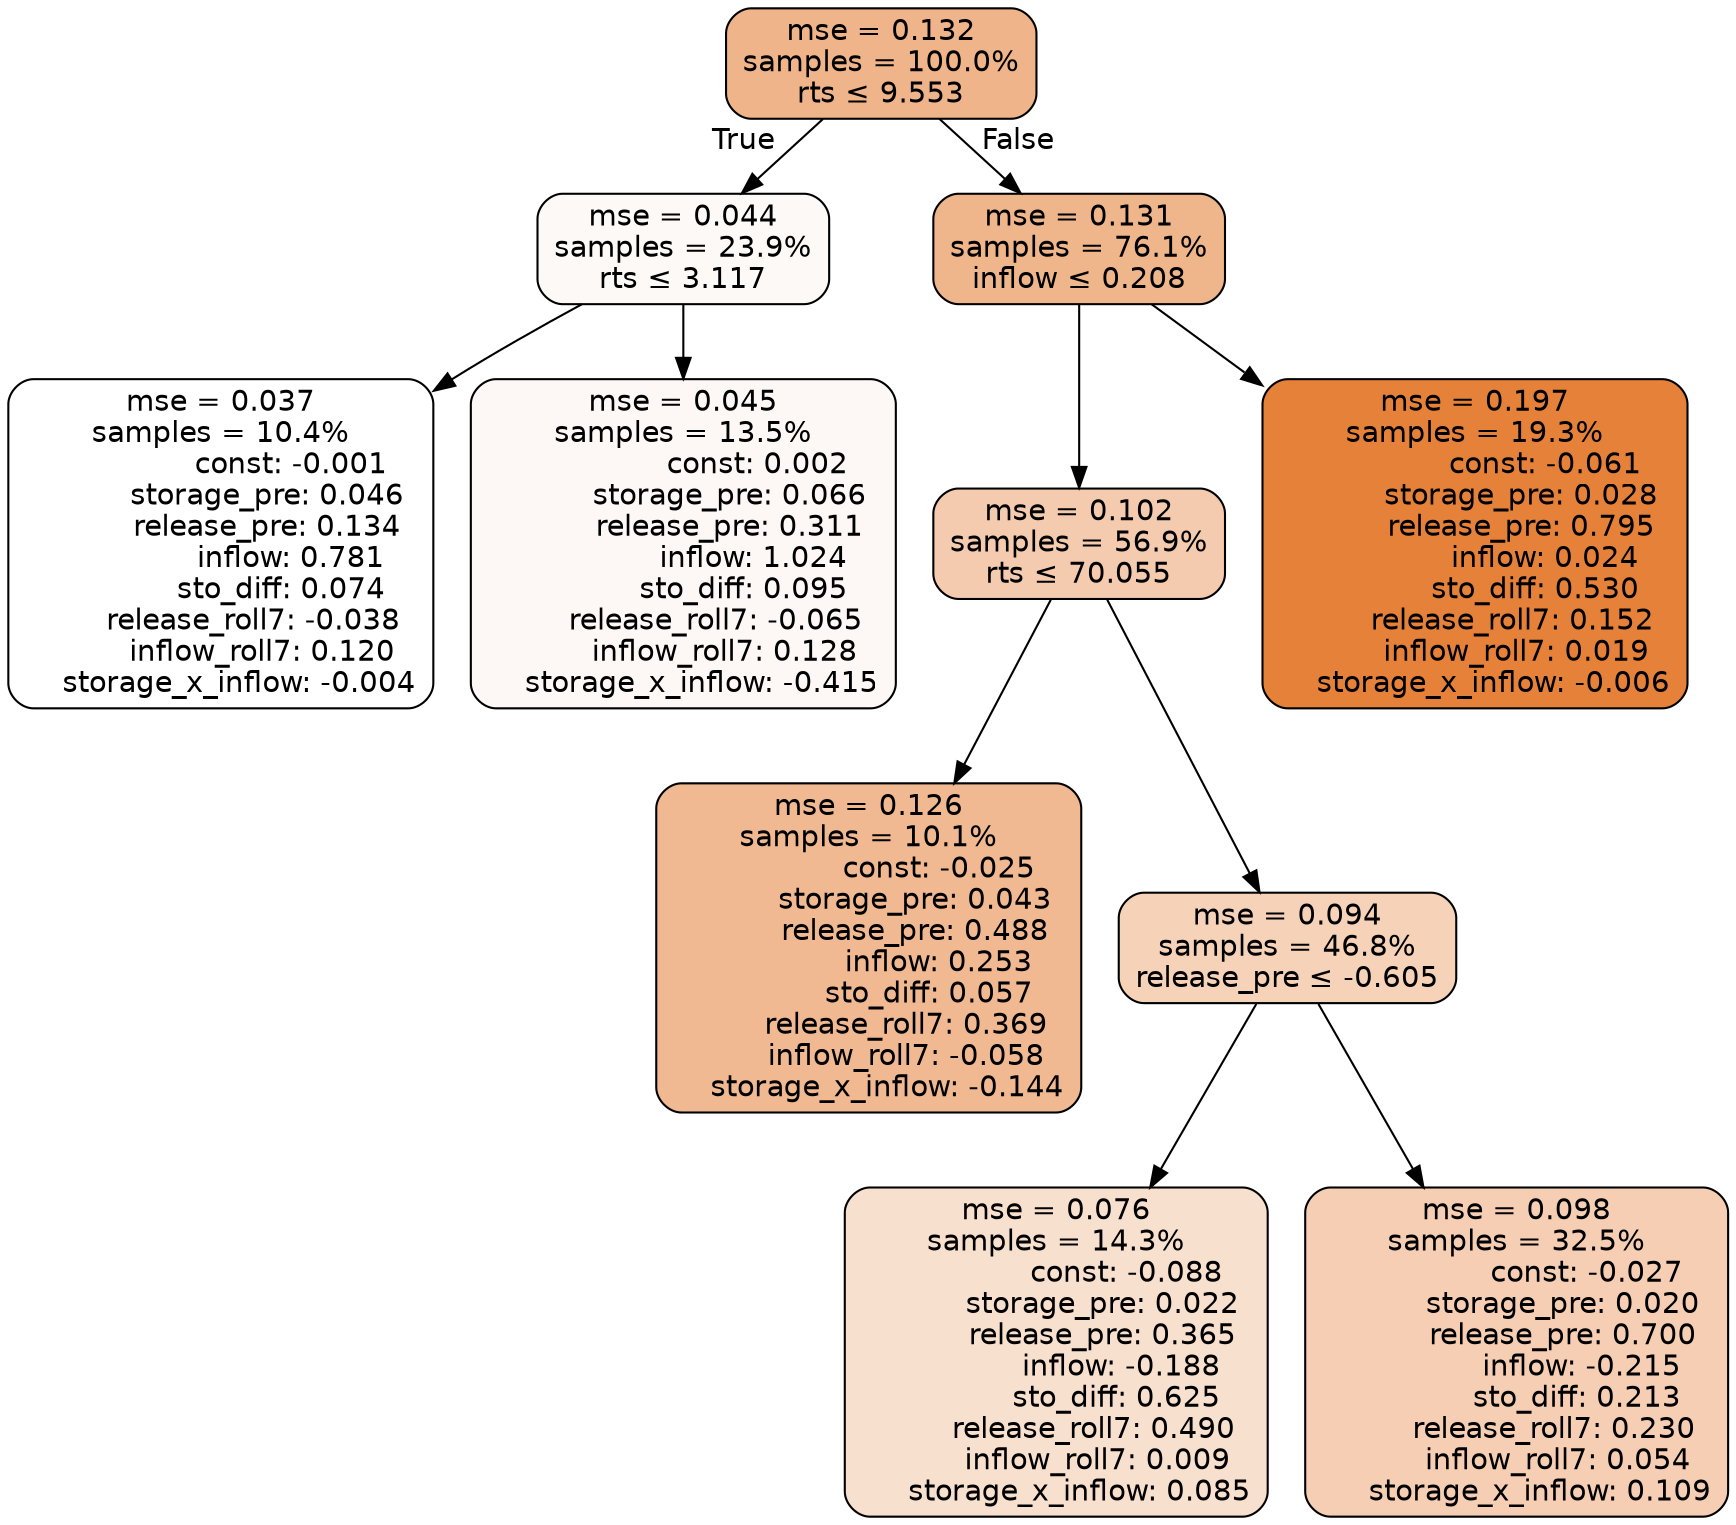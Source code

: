 digraph tree {
bgcolor="transparent"
node [shape=rectangle, style="filled, rounded", color="black", fontname=helvetica] ;
edge [fontname=helvetica] ;
	"0" [label="mse = 0.132
samples = 100.0%
rts &le; 9.553", fillcolor="#efb489"]
	"1" [label="mse = 0.044
samples = 23.9%
rts &le; 3.117", fillcolor="#fdf9f6"]
	"2" [label="mse = 0.037
samples = 10.4%
               const: -0.001
          storage_pre: 0.046
          release_pre: 0.134
               inflow: 0.781
             sto_diff: 0.074
       release_roll7: -0.038
         inflow_roll7: 0.120
    storage_x_inflow: -0.004", fillcolor="#ffffff"]
	"3" [label="mse = 0.045
samples = 13.5%
                const: 0.002
          storage_pre: 0.066
          release_pre: 0.311
               inflow: 1.024
             sto_diff: 0.095
       release_roll7: -0.065
         inflow_roll7: 0.128
    storage_x_inflow: -0.415", fillcolor="#fdf8f5"]
	"4" [label="mse = 0.131
samples = 76.1%
inflow &le; 0.208", fillcolor="#efb58b"]
	"5" [label="mse = 0.102
samples = 56.9%
rts &le; 70.055", fillcolor="#f4cbae"]
	"6" [label="mse = 0.126
samples = 10.1%
               const: -0.025
          storage_pre: 0.043
          release_pre: 0.488
               inflow: 0.253
             sto_diff: 0.057
        release_roll7: 0.369
        inflow_roll7: -0.058
    storage_x_inflow: -0.144", fillcolor="#f0b991"]
	"7" [label="mse = 0.094
samples = 46.8%
release_pre &le; -0.605", fillcolor="#f5d2b8"]
	"8" [label="mse = 0.076
samples = 14.3%
               const: -0.088
          storage_pre: 0.022
          release_pre: 0.365
              inflow: -0.188
             sto_diff: 0.625
        release_roll7: 0.490
         inflow_roll7: 0.009
     storage_x_inflow: 0.085", fillcolor="#f8e0ce"]
	"9" [label="mse = 0.098
samples = 32.5%
               const: -0.027
          storage_pre: 0.020
          release_pre: 0.700
              inflow: -0.215
             sto_diff: 0.213
        release_roll7: 0.230
         inflow_roll7: 0.054
     storage_x_inflow: 0.109", fillcolor="#f5ceb3"]
	"10" [label="mse = 0.197
samples = 19.3%
               const: -0.061
          storage_pre: 0.028
          release_pre: 0.795
               inflow: 0.024
             sto_diff: 0.530
        release_roll7: 0.152
         inflow_roll7: 0.019
    storage_x_inflow: -0.006", fillcolor="#e58139"]

	"0" -> "1" [labeldistance=2.5, labelangle=45, headlabel="True"]
	"1" -> "2"
	"1" -> "3"
	"0" -> "4" [labeldistance=2.5, labelangle=-45, headlabel="False"]
	"4" -> "5"
	"5" -> "6"
	"5" -> "7"
	"7" -> "8"
	"7" -> "9"
	"4" -> "10"
}